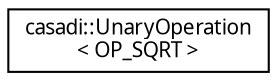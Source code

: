 digraph "Graphical Class Hierarchy"
{
  edge [fontname="FreeSans.ttf",fontsize="10",labelfontname="FreeSans.ttf",labelfontsize="10"];
  node [fontname="FreeSans.ttf",fontsize="10",shape=record];
  rankdir="LR";
  Node1 [label="casadi::UnaryOperation\l\< OP_SQRT \>",height=0.2,width=0.4,color="black", fillcolor="white", style="filled",URL="$d1/dc9/structcasadi_1_1UnaryOperation_3_01OP__SQRT_01_4.html",tooltip="Square root. "];
}
